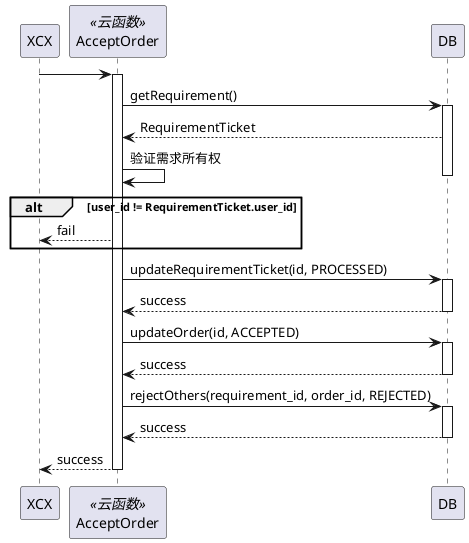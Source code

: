 @startuml

participant XCX
participant AcceptOrder<<云函数>>
participant DB

XCX -> AcceptOrder
activate AcceptOrder
AcceptOrder -> DB:getRequirement()
activate DB
AcceptOrder <-- DB: RequirementTicket
AcceptOrder -> AcceptOrder: 验证需求所有权
deactivate DB
alt user_id != RequirementTicket.user_id
    AcceptOrder --> XCX: fail
end
AcceptOrder -> DB: updateRequirementTicket(id, PROCESSED)
activate DB
AcceptOrder <-- DB: success
deactivate DB
AcceptOrder -> DB: updateOrder(id, ACCEPTED)
activate DB
AcceptOrder <-- DB: success
deactivate DB
AcceptOrder -> DB: rejectOthers(requirement_id, order_id, REJECTED)
activate DB
AcceptOrder <-- DB: success
deactivate DB

XCX <-- AcceptOrder: success
deactivate AcceptOrder

@enduml